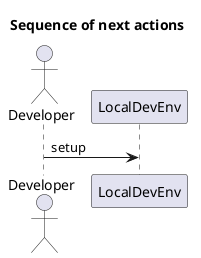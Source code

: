@startuml
title Sequence of next actions
actor Developer
participant LocalDevEnv
Developer -> LocalDevEnv : setup
@enduml

